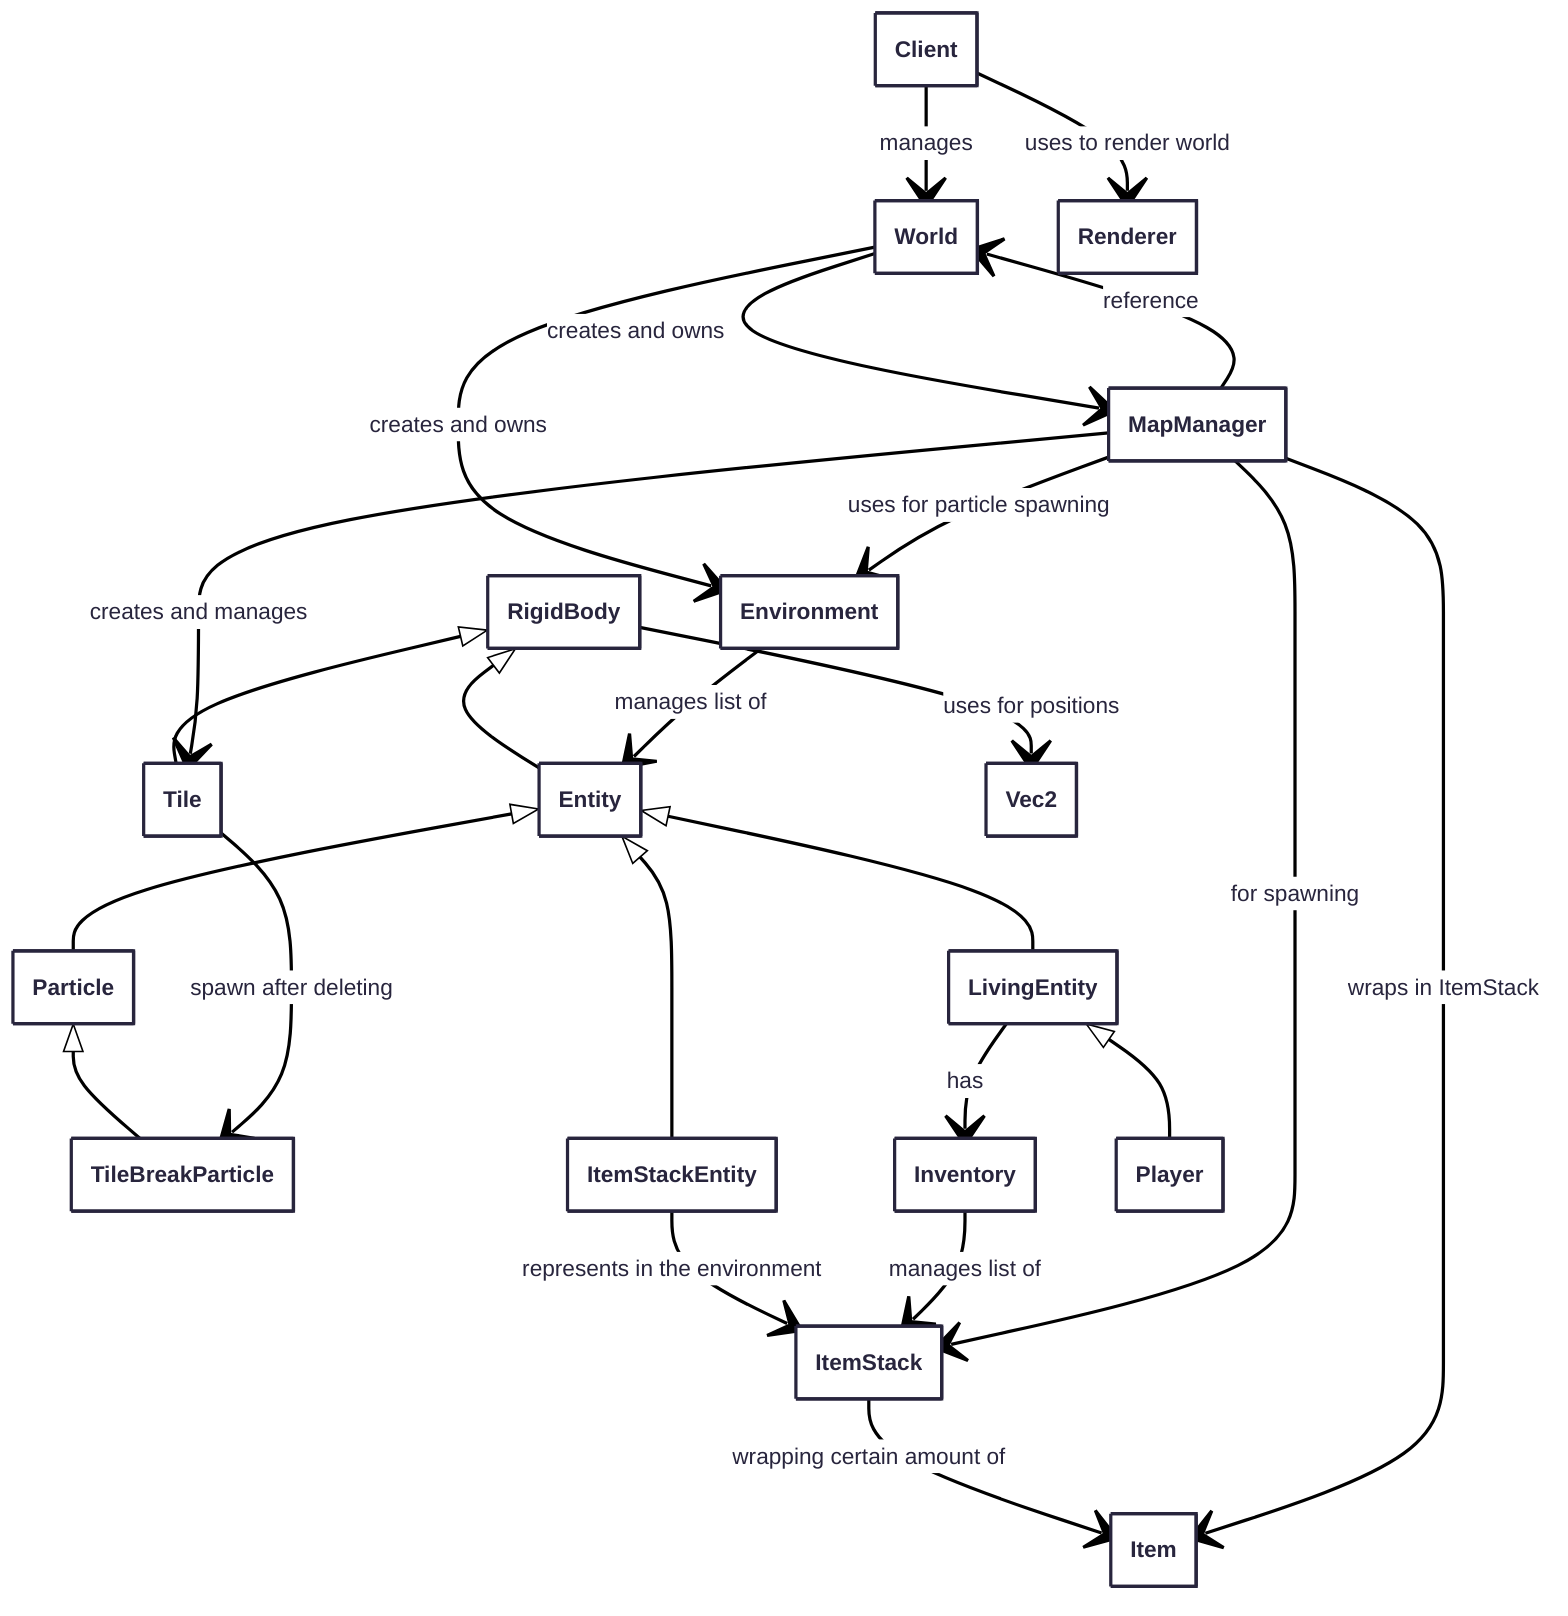 ---
config:
  look: classic
  layout: dagre
  theme: redux
  class:
    hideEmptyMembersBox: true
---
classDiagram
direction TB
    class RigidBody {
    }
    class Entity {
    }
    class Particle {
    }
    class TileBreakParticle {
    }
    class LivingEntity {
    }
    class Inventory {
    }
    class Item {
    }
    class ItemStack {
    }
    class ItemStackEntity {
    }
    class Player {
    }
    class Tile {
    }
    class World {
    }
    class MapManager {
    }
    class Environment {
    }
    class Vec2 {
    }
    class Client {
    }
    class Renderer {
    }

    RigidBody <|-- Entity
    Entity <|-- Particle
    Particle <|-- TileBreakParticle
    Entity <|-- LivingEntity
    Entity <|-- ItemStackEntity
    LivingEntity <|-- Player
    RigidBody <|-- Tile
    ItemStack --> Item : wrapping certain amount of
    ItemStackEntity --> ItemStack : represents in the environment
    LivingEntity --> Inventory : has
    Inventory --> ItemStack : manages list of
    World --> MapManager : creates and owns
    World --> Environment : creates and owns
    MapManager --> World : reference
    MapManager --> Tile : creates and manages
    MapManager --> Environment : uses for particle spawning
    Environment --> Entity : manages list of
    RigidBody --> Vec2 : uses for positions
    MapManager --> Item : wraps in ItemStack
    MapManager --> ItemStack : for spawning
    Tile --> TileBreakParticle : spawn after deleting
    Client --> World : manages
    Client --> Renderer : uses to render world